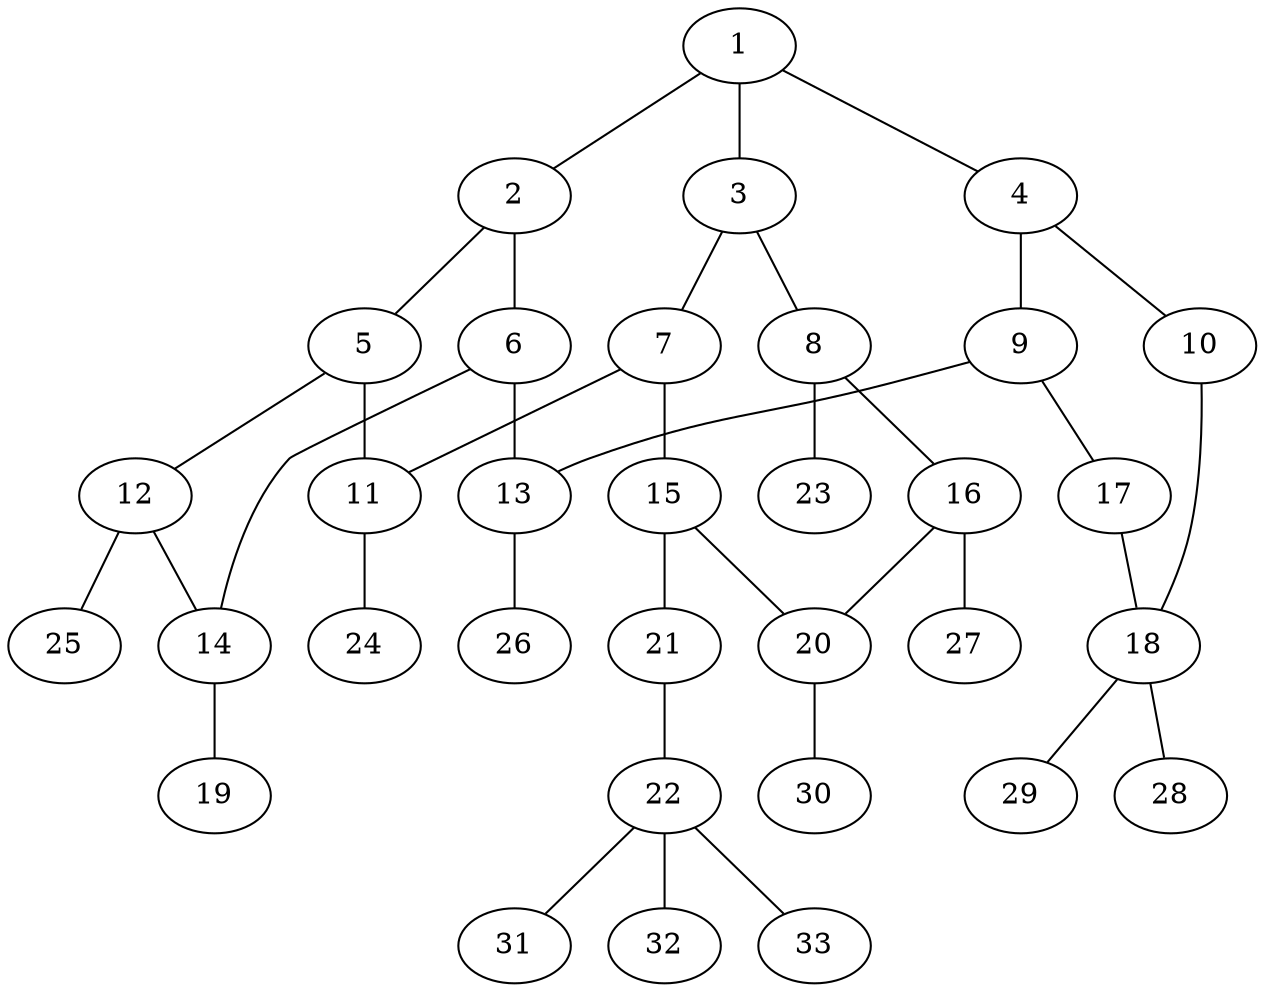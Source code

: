 graph molecule_633 {
	1	 [chem=C];
	2	 [chem=C];
	1 -- 2	 [valence=2];
	3	 [chem=C];
	1 -- 3	 [valence=1];
	4	 [chem=C];
	1 -- 4	 [valence=1];
	5	 [chem=C];
	2 -- 5	 [valence=1];
	6	 [chem=C];
	2 -- 6	 [valence=1];
	7	 [chem=C];
	3 -- 7	 [valence=2];
	8	 [chem=C];
	3 -- 8	 [valence=1];
	9	 [chem=C];
	4 -- 9	 [valence=2];
	10	 [chem=O];
	4 -- 10	 [valence=1];
	11	 [chem=C];
	5 -- 11	 [valence=2];
	12	 [chem=N];
	5 -- 12	 [valence=1];
	13	 [chem=C];
	6 -- 13	 [valence=2];
	14	 [chem=C];
	6 -- 14	 [valence=1];
	7 -- 11	 [valence=1];
	15	 [chem=C];
	7 -- 15	 [valence=1];
	16	 [chem=C];
	8 -- 16	 [valence=2];
	23	 [chem=H];
	8 -- 23	 [valence=1];
	9 -- 13	 [valence=1];
	17	 [chem=O];
	9 -- 17	 [valence=1];
	18	 [chem=C];
	10 -- 18	 [valence=1];
	24	 [chem=H];
	11 -- 24	 [valence=1];
	12 -- 14	 [valence=1];
	25	 [chem=H];
	12 -- 25	 [valence=1];
	26	 [chem=H];
	13 -- 26	 [valence=1];
	19	 [chem=O];
	14 -- 19	 [valence=2];
	20	 [chem=C];
	15 -- 20	 [valence=2];
	21	 [chem=O];
	15 -- 21	 [valence=1];
	16 -- 20	 [valence=1];
	27	 [chem=H];
	16 -- 27	 [valence=1];
	17 -- 18	 [valence=1];
	28	 [chem=H];
	18 -- 28	 [valence=1];
	29	 [chem=H];
	18 -- 29	 [valence=1];
	30	 [chem=H];
	20 -- 30	 [valence=1];
	22	 [chem=C];
	21 -- 22	 [valence=1];
	31	 [chem=H];
	22 -- 31	 [valence=1];
	32	 [chem=H];
	22 -- 32	 [valence=1];
	33	 [chem=H];
	22 -- 33	 [valence=1];
}
